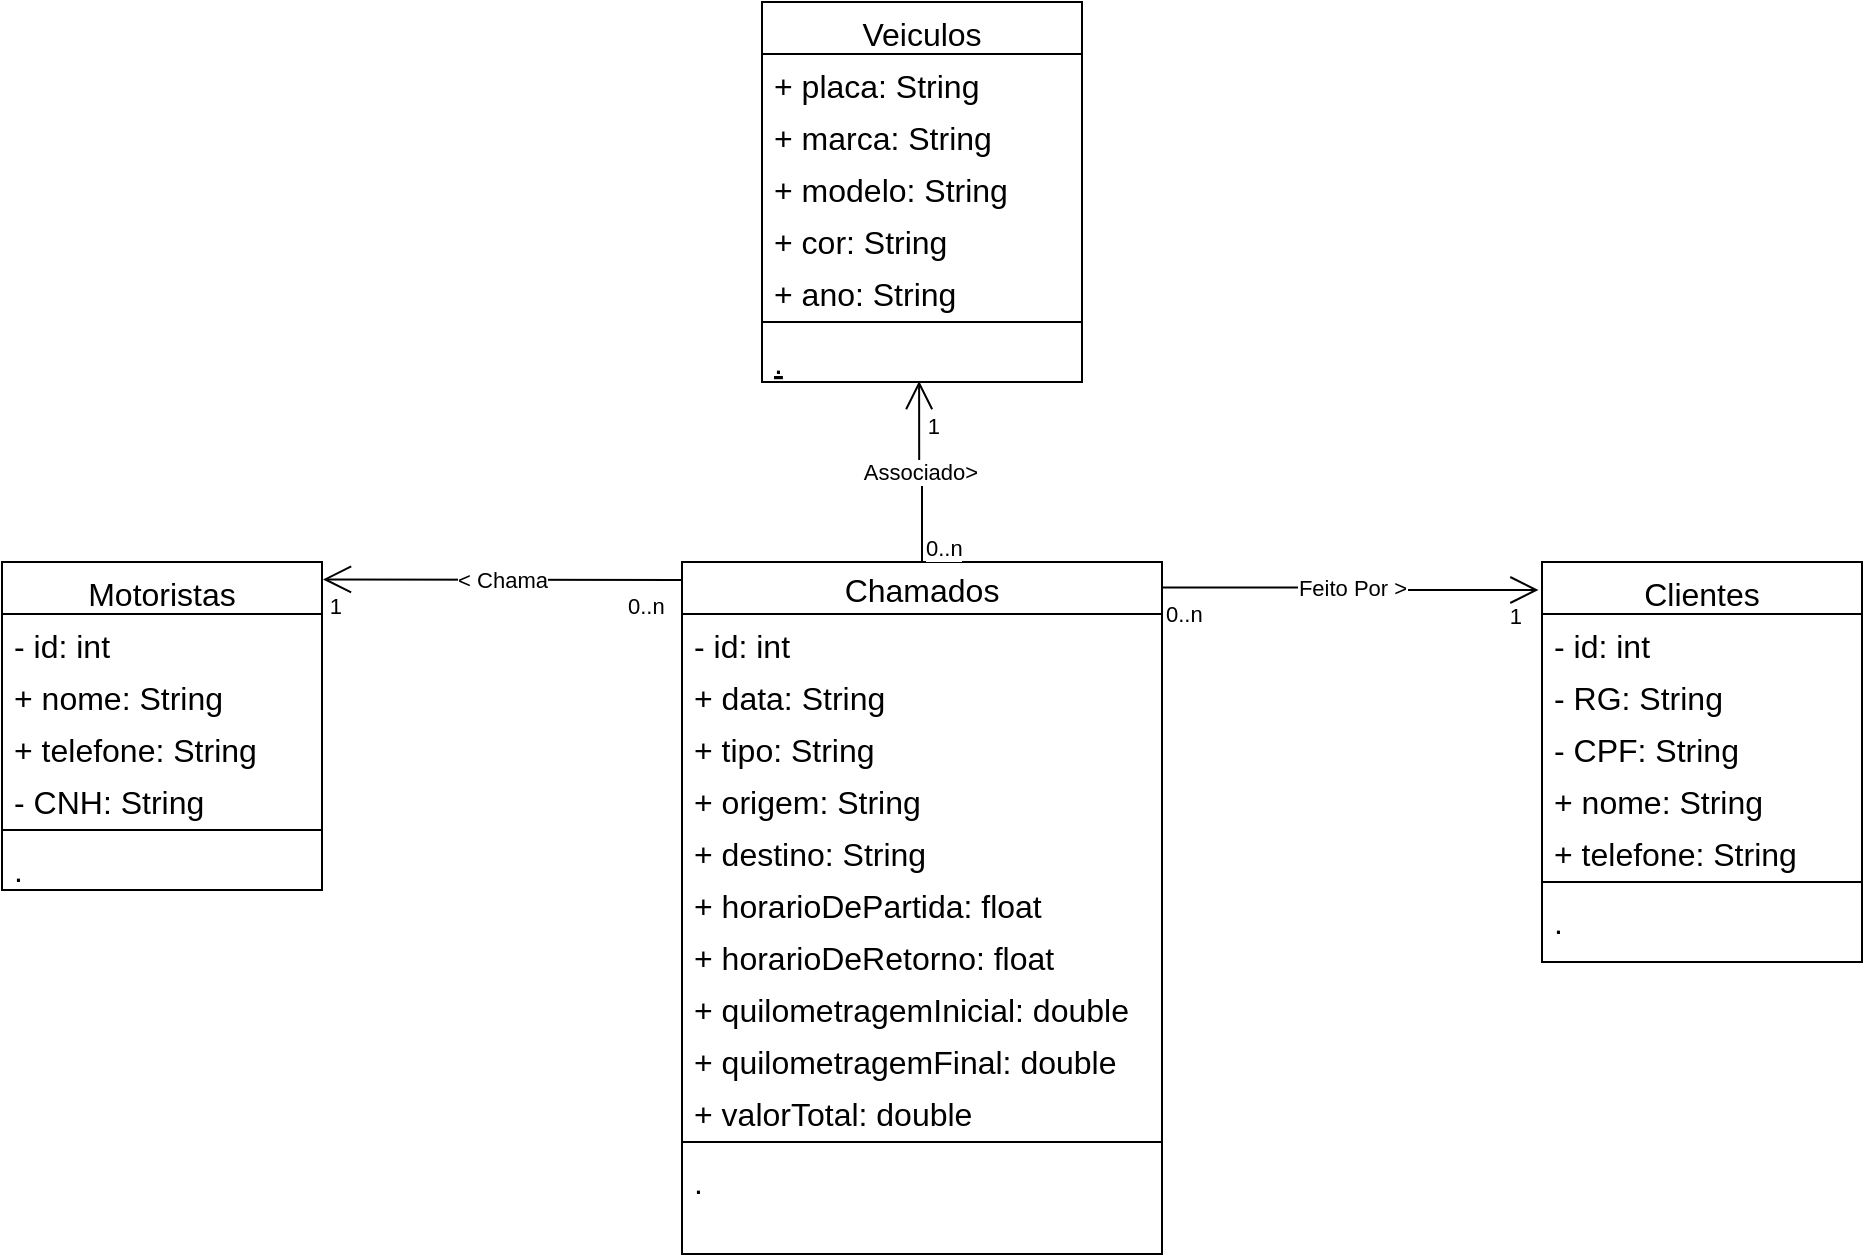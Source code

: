 <mxfile version="20.6.0" type="github">
  <diagram name="Page-1" id="e7e014a7-5840-1c2e-5031-d8a46d1fe8dd">
    <mxGraphModel dx="531" dy="641" grid="1" gridSize="10" guides="1" tooltips="1" connect="1" arrows="1" fold="1" page="1" pageScale="1" pageWidth="1169" pageHeight="826" background="none" math="0" shadow="0">
      <root>
        <mxCell id="0" />
        <mxCell id="1" parent="0" />
        <mxCell id="zlYHnbdE88Yph1_m9OO4-41" value="Chamados" style="swimlane;fontStyle=0;align=center;verticalAlign=top;childLayout=stackLayout;horizontal=1;startSize=26;horizontalStack=0;resizeParent=1;resizeLast=0;collapsible=1;marginBottom=0;rounded=0;shadow=0;strokeWidth=1;fontSize=16;spacing=0;" parent="1" vertex="1">
          <mxGeometry x="400" y="320" width="240" height="346" as="geometry">
            <mxRectangle x="230" y="140" width="160" height="26" as="alternateBounds" />
          </mxGeometry>
        </mxCell>
        <mxCell id="zlYHnbdE88Yph1_m9OO4-42" value="- id: int" style="text;align=left;verticalAlign=top;spacingLeft=4;spacingRight=4;overflow=hidden;rotatable=0;points=[[0,0.5],[1,0.5]];portConstraint=eastwest;fontSize=16;" parent="zlYHnbdE88Yph1_m9OO4-41" vertex="1">
          <mxGeometry y="26" width="240" height="26" as="geometry" />
        </mxCell>
        <mxCell id="zlYHnbdE88Yph1_m9OO4-43" value="+ data: String" style="text;align=left;verticalAlign=top;spacingLeft=4;spacingRight=4;overflow=hidden;rotatable=0;points=[[0,0.5],[1,0.5]];portConstraint=eastwest;rounded=0;shadow=0;html=0;fontSize=16;" parent="zlYHnbdE88Yph1_m9OO4-41" vertex="1">
          <mxGeometry y="52" width="240" height="26" as="geometry" />
        </mxCell>
        <mxCell id="zlYHnbdE88Yph1_m9OO4-44" value="+ tipo: String" style="text;align=left;verticalAlign=top;spacingLeft=4;spacingRight=4;overflow=hidden;rotatable=0;points=[[0,0.5],[1,0.5]];portConstraint=eastwest;rounded=0;shadow=0;html=0;fontSize=16;" parent="zlYHnbdE88Yph1_m9OO4-41" vertex="1">
          <mxGeometry y="78" width="240" height="26" as="geometry" />
        </mxCell>
        <mxCell id="0EUn33CggZoYyn4A2ltE-1" value="+ origem: String" style="text;align=left;verticalAlign=top;spacingLeft=4;spacingRight=4;overflow=hidden;rotatable=0;points=[[0,0.5],[1,0.5]];portConstraint=eastwest;rounded=0;shadow=0;html=0;fontSize=16;" vertex="1" parent="zlYHnbdE88Yph1_m9OO4-41">
          <mxGeometry y="104" width="240" height="26" as="geometry" />
        </mxCell>
        <mxCell id="0EUn33CggZoYyn4A2ltE-2" value="+ destino: String" style="text;align=left;verticalAlign=top;spacingLeft=4;spacingRight=4;overflow=hidden;rotatable=0;points=[[0,0.5],[1,0.5]];portConstraint=eastwest;rounded=0;shadow=0;html=0;fontSize=16;" vertex="1" parent="zlYHnbdE88Yph1_m9OO4-41">
          <mxGeometry y="130" width="240" height="26" as="geometry" />
        </mxCell>
        <mxCell id="0EUn33CggZoYyn4A2ltE-3" value="+ horarioDePartida: float" style="text;align=left;verticalAlign=top;spacingLeft=4;spacingRight=4;overflow=hidden;rotatable=0;points=[[0,0.5],[1,0.5]];portConstraint=eastwest;rounded=0;shadow=0;html=0;fontSize=16;" vertex="1" parent="zlYHnbdE88Yph1_m9OO4-41">
          <mxGeometry y="156" width="240" height="26" as="geometry" />
        </mxCell>
        <mxCell id="0EUn33CggZoYyn4A2ltE-4" value="+ horarioDeRetorno: float" style="text;align=left;verticalAlign=top;spacingLeft=4;spacingRight=4;overflow=hidden;rotatable=0;points=[[0,0.5],[1,0.5]];portConstraint=eastwest;rounded=0;shadow=0;html=0;fontSize=16;" vertex="1" parent="zlYHnbdE88Yph1_m9OO4-41">
          <mxGeometry y="182" width="240" height="26" as="geometry" />
        </mxCell>
        <mxCell id="0EUn33CggZoYyn4A2ltE-5" value="+ quilometragemInicial: double" style="text;align=left;verticalAlign=top;spacingLeft=4;spacingRight=4;overflow=hidden;rotatable=0;points=[[0,0.5],[1,0.5]];portConstraint=eastwest;rounded=0;shadow=0;html=0;fontSize=16;" vertex="1" parent="zlYHnbdE88Yph1_m9OO4-41">
          <mxGeometry y="208" width="240" height="26" as="geometry" />
        </mxCell>
        <mxCell id="0EUn33CggZoYyn4A2ltE-6" value="+ quilometragemFinal: double" style="text;align=left;verticalAlign=top;spacingLeft=4;spacingRight=4;overflow=hidden;rotatable=0;points=[[0,0.5],[1,0.5]];portConstraint=eastwest;rounded=0;shadow=0;html=0;fontSize=16;" vertex="1" parent="zlYHnbdE88Yph1_m9OO4-41">
          <mxGeometry y="234" width="240" height="26" as="geometry" />
        </mxCell>
        <mxCell id="0EUn33CggZoYyn4A2ltE-7" value="+ valorTotal: double" style="text;align=left;verticalAlign=top;spacingLeft=4;spacingRight=4;overflow=hidden;rotatable=0;points=[[0,0.5],[1,0.5]];portConstraint=eastwest;rounded=0;shadow=0;html=0;fontSize=16;" vertex="1" parent="zlYHnbdE88Yph1_m9OO4-41">
          <mxGeometry y="260" width="240" height="26" as="geometry" />
        </mxCell>
        <mxCell id="zlYHnbdE88Yph1_m9OO4-45" value="" style="line;html=1;strokeWidth=1;align=left;verticalAlign=middle;spacingTop=-1;spacingLeft=3;spacingRight=3;rotatable=0;labelPosition=right;points=[];portConstraint=eastwest;fontSize=16;" parent="zlYHnbdE88Yph1_m9OO4-41" vertex="1">
          <mxGeometry y="286" width="240" height="8" as="geometry" />
        </mxCell>
        <mxCell id="zlYHnbdE88Yph1_m9OO4-46" value="." style="text;align=left;verticalAlign=top;spacingLeft=4;spacingRight=4;overflow=hidden;rotatable=0;points=[[0,0.5],[1,0.5]];portConstraint=eastwest;fontSize=16;" parent="zlYHnbdE88Yph1_m9OO4-41" vertex="1">
          <mxGeometry y="294" width="240" height="26" as="geometry" />
        </mxCell>
        <mxCell id="zlYHnbdE88Yph1_m9OO4-47" value="Veiculos" style="swimlane;fontStyle=0;align=center;verticalAlign=top;childLayout=stackLayout;horizontal=1;startSize=26;horizontalStack=0;resizeParent=1;resizeLast=0;collapsible=1;marginBottom=0;rounded=0;shadow=0;strokeWidth=1;fontSize=16;" parent="1" vertex="1">
          <mxGeometry x="440" y="40" width="160" height="190" as="geometry">
            <mxRectangle x="130" y="380" width="160" height="26" as="alternateBounds" />
          </mxGeometry>
        </mxCell>
        <mxCell id="zlYHnbdE88Yph1_m9OO4-48" value="+ placa: String" style="text;align=left;verticalAlign=top;spacingLeft=4;spacingRight=4;overflow=hidden;rotatable=0;points=[[0,0.5],[1,0.5]];portConstraint=eastwest;fontSize=16;" parent="zlYHnbdE88Yph1_m9OO4-47" vertex="1">
          <mxGeometry y="26" width="160" height="26" as="geometry" />
        </mxCell>
        <mxCell id="zlYHnbdE88Yph1_m9OO4-49" value="+ marca: String" style="text;align=left;verticalAlign=top;spacingLeft=4;spacingRight=4;overflow=hidden;rotatable=0;points=[[0,0.5],[1,0.5]];portConstraint=eastwest;rounded=0;shadow=0;html=0;fontSize=16;" parent="zlYHnbdE88Yph1_m9OO4-47" vertex="1">
          <mxGeometry y="52" width="160" height="26" as="geometry" />
        </mxCell>
        <mxCell id="0EUn33CggZoYyn4A2ltE-38" value="+ modelo: String" style="text;align=left;verticalAlign=top;spacingLeft=4;spacingRight=4;overflow=hidden;rotatable=0;points=[[0,0.5],[1,0.5]];portConstraint=eastwest;rounded=0;shadow=0;html=0;fontSize=16;" vertex="1" parent="zlYHnbdE88Yph1_m9OO4-47">
          <mxGeometry y="78" width="160" height="26" as="geometry" />
        </mxCell>
        <mxCell id="0EUn33CggZoYyn4A2ltE-39" value="+ cor: String" style="text;align=left;verticalAlign=top;spacingLeft=4;spacingRight=4;overflow=hidden;rotatable=0;points=[[0,0.5],[1,0.5]];portConstraint=eastwest;rounded=0;shadow=0;html=0;fontSize=16;" vertex="1" parent="zlYHnbdE88Yph1_m9OO4-47">
          <mxGeometry y="104" width="160" height="26" as="geometry" />
        </mxCell>
        <mxCell id="0EUn33CggZoYyn4A2ltE-40" value="+ ano: String" style="text;align=left;verticalAlign=top;spacingLeft=4;spacingRight=4;overflow=hidden;rotatable=0;points=[[0,0.5],[1,0.5]];portConstraint=eastwest;rounded=0;shadow=0;html=0;fontSize=16;" vertex="1" parent="zlYHnbdE88Yph1_m9OO4-47">
          <mxGeometry y="130" width="160" height="26" as="geometry" />
        </mxCell>
        <mxCell id="zlYHnbdE88Yph1_m9OO4-50" value="" style="line;html=1;strokeWidth=1;align=left;verticalAlign=middle;spacingTop=-1;spacingLeft=3;spacingRight=3;rotatable=0;labelPosition=right;points=[];portConstraint=eastwest;fontSize=16;" parent="zlYHnbdE88Yph1_m9OO4-47" vertex="1">
          <mxGeometry y="156" width="160" height="8" as="geometry" />
        </mxCell>
        <mxCell id="zlYHnbdE88Yph1_m9OO4-51" value="." style="text;align=left;verticalAlign=top;spacingLeft=4;spacingRight=4;overflow=hidden;rotatable=0;points=[[0,0.5],[1,0.5]];portConstraint=eastwest;fontStyle=4;fontSize=16;" parent="zlYHnbdE88Yph1_m9OO4-47" vertex="1">
          <mxGeometry y="164" width="160" height="26" as="geometry" />
        </mxCell>
        <mxCell id="zlYHnbdE88Yph1_m9OO4-54" value="Motoristas" style="swimlane;fontStyle=0;align=center;verticalAlign=top;childLayout=stackLayout;horizontal=1;startSize=26;horizontalStack=0;resizeParent=1;resizeLast=0;collapsible=1;marginBottom=0;rounded=0;shadow=0;strokeWidth=1;fontSize=16;" parent="1" vertex="1">
          <mxGeometry x="60" y="320" width="160" height="164" as="geometry">
            <mxRectangle x="340" y="380" width="170" height="26" as="alternateBounds" />
          </mxGeometry>
        </mxCell>
        <mxCell id="zlYHnbdE88Yph1_m9OO4-55" value="- id: int" style="text;align=left;verticalAlign=top;spacingLeft=4;spacingRight=4;overflow=hidden;rotatable=0;points=[[0,0.5],[1,0.5]];portConstraint=eastwest;fontSize=16;" parent="zlYHnbdE88Yph1_m9OO4-54" vertex="1">
          <mxGeometry y="26" width="160" height="26" as="geometry" />
        </mxCell>
        <mxCell id="0EUn33CggZoYyn4A2ltE-28" value="+ nome: String" style="text;align=left;verticalAlign=top;spacingLeft=4;spacingRight=4;overflow=hidden;rotatable=0;points=[[0,0.5],[1,0.5]];portConstraint=eastwest;fontSize=16;" vertex="1" parent="zlYHnbdE88Yph1_m9OO4-54">
          <mxGeometry y="52" width="160" height="26" as="geometry" />
        </mxCell>
        <mxCell id="0EUn33CggZoYyn4A2ltE-29" value="+ telefone: String" style="text;align=left;verticalAlign=top;spacingLeft=4;spacingRight=4;overflow=hidden;rotatable=0;points=[[0,0.5],[1,0.5]];portConstraint=eastwest;fontSize=16;" vertex="1" parent="zlYHnbdE88Yph1_m9OO4-54">
          <mxGeometry y="78" width="160" height="26" as="geometry" />
        </mxCell>
        <mxCell id="0EUn33CggZoYyn4A2ltE-30" value="- CNH: String" style="text;align=left;verticalAlign=top;spacingLeft=4;spacingRight=4;overflow=hidden;rotatable=0;points=[[0,0.5],[1,0.5]];portConstraint=eastwest;fontSize=16;" vertex="1" parent="zlYHnbdE88Yph1_m9OO4-54">
          <mxGeometry y="104" width="160" height="26" as="geometry" />
        </mxCell>
        <mxCell id="zlYHnbdE88Yph1_m9OO4-56" value="" style="line;html=1;strokeWidth=1;align=left;verticalAlign=middle;spacingTop=-1;spacingLeft=3;spacingRight=3;rotatable=0;labelPosition=right;points=[];portConstraint=eastwest;fontSize=16;" parent="zlYHnbdE88Yph1_m9OO4-54" vertex="1">
          <mxGeometry y="130" width="160" height="8" as="geometry" />
        </mxCell>
        <mxCell id="0EUn33CggZoYyn4A2ltE-41" value="." style="text;align=left;verticalAlign=top;spacingLeft=4;spacingRight=4;overflow=hidden;rotatable=0;points=[[0,0.5],[1,0.5]];portConstraint=eastwest;fontSize=16;" vertex="1" parent="zlYHnbdE88Yph1_m9OO4-54">
          <mxGeometry y="138" width="160" height="26" as="geometry" />
        </mxCell>
        <mxCell id="zlYHnbdE88Yph1_m9OO4-58" value="Clientes" style="swimlane;fontStyle=0;align=center;verticalAlign=top;childLayout=stackLayout;horizontal=1;startSize=26;horizontalStack=0;resizeParent=1;resizeLast=0;collapsible=1;marginBottom=0;rounded=0;shadow=0;strokeWidth=1;fontSize=16;" parent="1" vertex="1">
          <mxGeometry x="830" y="320" width="160" height="200" as="geometry">
            <mxRectangle x="550" y="140" width="160" height="26" as="alternateBounds" />
          </mxGeometry>
        </mxCell>
        <mxCell id="zlYHnbdE88Yph1_m9OO4-59" value="- id: int " style="text;align=left;verticalAlign=top;spacingLeft=4;spacingRight=4;overflow=hidden;rotatable=0;points=[[0,0.5],[1,0.5]];portConstraint=eastwest;fontSize=16;" parent="zlYHnbdE88Yph1_m9OO4-58" vertex="1">
          <mxGeometry y="26" width="160" height="26" as="geometry" />
        </mxCell>
        <mxCell id="zlYHnbdE88Yph1_m9OO4-60" value="- RG: String" style="text;align=left;verticalAlign=top;spacingLeft=4;spacingRight=4;overflow=hidden;rotatable=0;points=[[0,0.5],[1,0.5]];portConstraint=eastwest;rounded=0;shadow=0;html=0;fontSize=16;" parent="zlYHnbdE88Yph1_m9OO4-58" vertex="1">
          <mxGeometry y="52" width="160" height="26" as="geometry" />
        </mxCell>
        <mxCell id="zlYHnbdE88Yph1_m9OO4-61" value="- CPF: String" style="text;align=left;verticalAlign=top;spacingLeft=4;spacingRight=4;overflow=hidden;rotatable=0;points=[[0,0.5],[1,0.5]];portConstraint=eastwest;rounded=0;shadow=0;html=0;fontSize=16;" parent="zlYHnbdE88Yph1_m9OO4-58" vertex="1">
          <mxGeometry y="78" width="160" height="26" as="geometry" />
        </mxCell>
        <mxCell id="zlYHnbdE88Yph1_m9OO4-62" value="+ nome: String" style="text;align=left;verticalAlign=top;spacingLeft=4;spacingRight=4;overflow=hidden;rotatable=0;points=[[0,0.5],[1,0.5]];portConstraint=eastwest;rounded=0;shadow=0;html=0;fontSize=16;" parent="zlYHnbdE88Yph1_m9OO4-58" vertex="1">
          <mxGeometry y="104" width="160" height="26" as="geometry" />
        </mxCell>
        <mxCell id="zlYHnbdE88Yph1_m9OO4-63" value="+ telefone: String" style="text;align=left;verticalAlign=top;spacingLeft=4;spacingRight=4;overflow=hidden;rotatable=0;points=[[0,0.5],[1,0.5]];portConstraint=eastwest;rounded=0;shadow=0;html=0;fontSize=16;" parent="zlYHnbdE88Yph1_m9OO4-58" vertex="1">
          <mxGeometry y="130" width="160" height="26" as="geometry" />
        </mxCell>
        <mxCell id="zlYHnbdE88Yph1_m9OO4-64" value="" style="line;html=1;strokeWidth=1;align=left;verticalAlign=middle;spacingTop=-1;spacingLeft=3;spacingRight=3;rotatable=0;labelPosition=right;points=[];portConstraint=eastwest;fontSize=16;" parent="zlYHnbdE88Yph1_m9OO4-58" vertex="1">
          <mxGeometry y="156" width="160" height="8" as="geometry" />
        </mxCell>
        <mxCell id="zlYHnbdE88Yph1_m9OO4-65" value="." style="text;align=left;verticalAlign=top;spacingLeft=4;spacingRight=4;overflow=hidden;rotatable=0;points=[[0,0.5],[1,0.5]];portConstraint=eastwest;fontSize=16;" parent="zlYHnbdE88Yph1_m9OO4-58" vertex="1">
          <mxGeometry y="164" width="160" height="26" as="geometry" />
        </mxCell>
        <mxCell id="0EUn33CggZoYyn4A2ltE-49" value="Feito Por &amp;gt;" style="endArrow=open;html=1;endSize=12;startArrow=none;startSize=14;startFill=0;edgeStyle=orthogonalEdgeStyle;rounded=0;labelBorderColor=none;entryX=-0.011;entryY=0.07;entryDx=0;entryDy=0;entryPerimeter=0;exitX=0.999;exitY=0.037;exitDx=0;exitDy=0;exitPerimeter=0;" edge="1" parent="1" source="zlYHnbdE88Yph1_m9OO4-41" target="zlYHnbdE88Yph1_m9OO4-58">
          <mxGeometry relative="1" as="geometry">
            <mxPoint x="540" y="350" as="sourcePoint" />
            <mxPoint x="700" y="350" as="targetPoint" />
          </mxGeometry>
        </mxCell>
        <mxCell id="0EUn33CggZoYyn4A2ltE-50" value="0..n" style="edgeLabel;resizable=0;html=1;align=left;verticalAlign=top;" connectable="0" vertex="1" parent="0EUn33CggZoYyn4A2ltE-49">
          <mxGeometry x="-1" relative="1" as="geometry" />
        </mxCell>
        <mxCell id="0EUn33CggZoYyn4A2ltE-51" value="1" style="edgeLabel;resizable=0;html=1;align=right;verticalAlign=top;" connectable="0" vertex="1" parent="0EUn33CggZoYyn4A2ltE-49">
          <mxGeometry x="1" relative="1" as="geometry">
            <mxPoint x="-8" as="offset" />
          </mxGeometry>
        </mxCell>
        <mxCell id="0EUn33CggZoYyn4A2ltE-52" value="Associado&amp;gt;" style="endArrow=open;html=1;endSize=12;startArrow=none;startSize=14;startFill=0;edgeStyle=orthogonalEdgeStyle;rounded=0;labelBorderColor=none;exitX=0.5;exitY=0;exitDx=0;exitDy=0;entryX=0.491;entryY=0.981;entryDx=0;entryDy=0;entryPerimeter=0;" edge="1" parent="1" source="zlYHnbdE88Yph1_m9OO4-41" target="zlYHnbdE88Yph1_m9OO4-51">
          <mxGeometry relative="1" as="geometry">
            <mxPoint x="480" y="270" as="sourcePoint" />
            <mxPoint x="640" y="270" as="targetPoint" />
          </mxGeometry>
        </mxCell>
        <mxCell id="0EUn33CggZoYyn4A2ltE-53" value="0..n" style="edgeLabel;resizable=0;html=1;align=left;verticalAlign=top;" connectable="0" vertex="1" parent="0EUn33CggZoYyn4A2ltE-52">
          <mxGeometry x="-1" relative="1" as="geometry">
            <mxPoint y="-20" as="offset" />
          </mxGeometry>
        </mxCell>
        <mxCell id="0EUn33CggZoYyn4A2ltE-54" value="1" style="edgeLabel;resizable=0;html=1;align=right;verticalAlign=top;" connectable="0" vertex="1" parent="0EUn33CggZoYyn4A2ltE-52">
          <mxGeometry x="1" relative="1" as="geometry">
            <mxPoint x="11" y="10" as="offset" />
          </mxGeometry>
        </mxCell>
        <mxCell id="0EUn33CggZoYyn4A2ltE-55" value="&amp;lt; Chama" style="endArrow=open;html=1;endSize=12;startArrow=none;startSize=14;startFill=0;edgeStyle=orthogonalEdgeStyle;rounded=0;labelBorderColor=none;entryX=1.003;entryY=0.053;entryDx=0;entryDy=0;entryPerimeter=0;" edge="1" parent="1" target="zlYHnbdE88Yph1_m9OO4-54">
          <mxGeometry relative="1" as="geometry">
            <mxPoint x="400" y="329" as="sourcePoint" />
            <mxPoint x="420" y="410" as="targetPoint" />
            <Array as="points">
              <mxPoint x="399" y="329" />
              <mxPoint x="310" y="329" />
            </Array>
          </mxGeometry>
        </mxCell>
        <mxCell id="0EUn33CggZoYyn4A2ltE-56" value="0..n" style="edgeLabel;resizable=0;html=1;align=left;verticalAlign=top;" connectable="0" vertex="1" parent="0EUn33CggZoYyn4A2ltE-55">
          <mxGeometry x="-1" relative="1" as="geometry">
            <mxPoint x="-29" as="offset" />
          </mxGeometry>
        </mxCell>
        <mxCell id="0EUn33CggZoYyn4A2ltE-57" value="1" style="edgeLabel;resizable=0;html=1;align=right;verticalAlign=top;" connectable="0" vertex="1" parent="0EUn33CggZoYyn4A2ltE-55">
          <mxGeometry x="1" relative="1" as="geometry">
            <mxPoint x="10" as="offset" />
          </mxGeometry>
        </mxCell>
      </root>
    </mxGraphModel>
  </diagram>
</mxfile>
